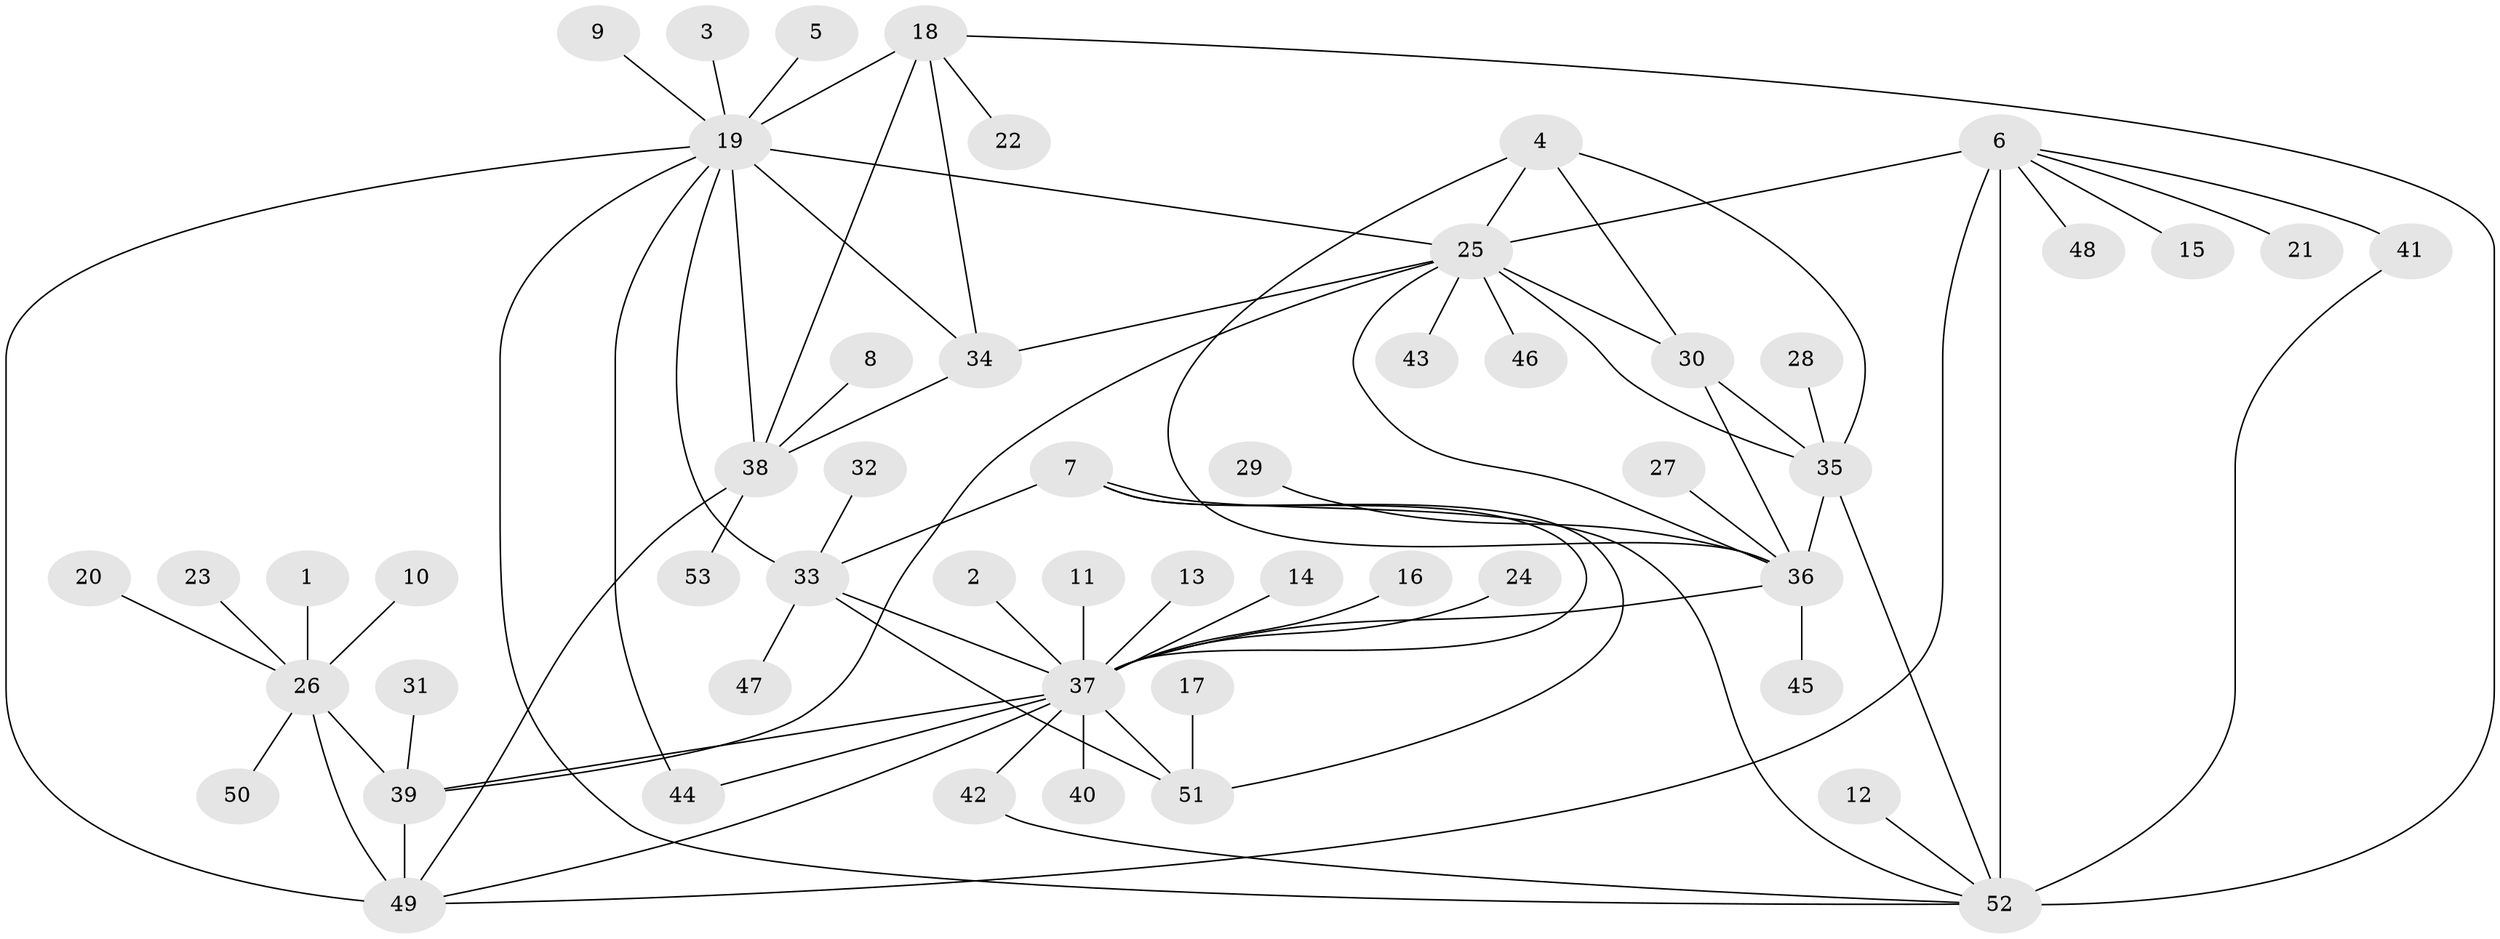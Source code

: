 // original degree distribution, {6: 0.0392156862745098, 8: 0.0196078431372549, 5: 0.058823529411764705, 11: 0.0196078431372549, 7: 0.049019607843137254, 18: 0.00980392156862745, 9: 0.0392156862745098, 10: 0.00980392156862745, 1: 0.5784313725490197, 3: 0.0196078431372549, 2: 0.14705882352941177, 4: 0.00980392156862745}
// Generated by graph-tools (version 1.1) at 2025/26/03/09/25 03:26:41]
// undirected, 53 vertices, 79 edges
graph export_dot {
graph [start="1"]
  node [color=gray90,style=filled];
  1;
  2;
  3;
  4;
  5;
  6;
  7;
  8;
  9;
  10;
  11;
  12;
  13;
  14;
  15;
  16;
  17;
  18;
  19;
  20;
  21;
  22;
  23;
  24;
  25;
  26;
  27;
  28;
  29;
  30;
  31;
  32;
  33;
  34;
  35;
  36;
  37;
  38;
  39;
  40;
  41;
  42;
  43;
  44;
  45;
  46;
  47;
  48;
  49;
  50;
  51;
  52;
  53;
  1 -- 26 [weight=1.0];
  2 -- 37 [weight=1.0];
  3 -- 19 [weight=1.0];
  4 -- 25 [weight=1.0];
  4 -- 30 [weight=1.0];
  4 -- 35 [weight=1.0];
  4 -- 36 [weight=1.0];
  5 -- 19 [weight=1.0];
  6 -- 15 [weight=1.0];
  6 -- 21 [weight=1.0];
  6 -- 25 [weight=1.0];
  6 -- 41 [weight=2.0];
  6 -- 48 [weight=1.0];
  6 -- 49 [weight=1.0];
  6 -- 52 [weight=4.0];
  7 -- 33 [weight=2.0];
  7 -- 37 [weight=1.0];
  7 -- 51 [weight=1.0];
  7 -- 52 [weight=1.0];
  8 -- 38 [weight=1.0];
  9 -- 19 [weight=1.0];
  10 -- 26 [weight=1.0];
  11 -- 37 [weight=1.0];
  12 -- 52 [weight=1.0];
  13 -- 37 [weight=1.0];
  14 -- 37 [weight=1.0];
  16 -- 37 [weight=1.0];
  17 -- 51 [weight=1.0];
  18 -- 19 [weight=2.0];
  18 -- 22 [weight=1.0];
  18 -- 34 [weight=1.0];
  18 -- 38 [weight=1.0];
  18 -- 52 [weight=1.0];
  19 -- 25 [weight=1.0];
  19 -- 33 [weight=1.0];
  19 -- 34 [weight=2.0];
  19 -- 38 [weight=2.0];
  19 -- 44 [weight=1.0];
  19 -- 49 [weight=1.0];
  19 -- 52 [weight=1.0];
  20 -- 26 [weight=1.0];
  23 -- 26 [weight=1.0];
  24 -- 37 [weight=1.0];
  25 -- 30 [weight=1.0];
  25 -- 34 [weight=1.0];
  25 -- 35 [weight=1.0];
  25 -- 36 [weight=1.0];
  25 -- 39 [weight=1.0];
  25 -- 43 [weight=1.0];
  25 -- 46 [weight=1.0];
  26 -- 39 [weight=4.0];
  26 -- 49 [weight=2.0];
  26 -- 50 [weight=1.0];
  27 -- 36 [weight=1.0];
  28 -- 35 [weight=1.0];
  29 -- 36 [weight=1.0];
  30 -- 35 [weight=1.0];
  30 -- 36 [weight=1.0];
  31 -- 39 [weight=1.0];
  32 -- 33 [weight=1.0];
  33 -- 37 [weight=2.0];
  33 -- 47 [weight=1.0];
  33 -- 51 [weight=2.0];
  34 -- 38 [weight=1.0];
  35 -- 36 [weight=1.0];
  35 -- 52 [weight=2.0];
  36 -- 37 [weight=1.0];
  36 -- 45 [weight=1.0];
  37 -- 39 [weight=1.0];
  37 -- 40 [weight=1.0];
  37 -- 42 [weight=1.0];
  37 -- 44 [weight=1.0];
  37 -- 49 [weight=1.0];
  37 -- 51 [weight=1.0];
  38 -- 49 [weight=1.0];
  38 -- 53 [weight=1.0];
  39 -- 49 [weight=2.0];
  41 -- 52 [weight=2.0];
  42 -- 52 [weight=1.0];
}
